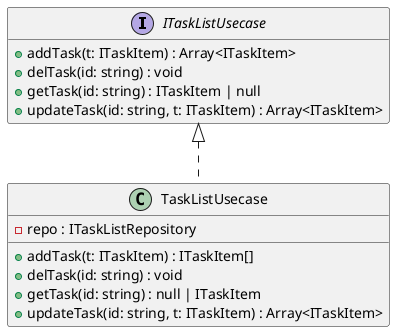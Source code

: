 @startuml
hide empty methods
hide empty fields
interface "ITaskListUsecase" {
    +addTask(t: ITaskItem) : Array<ITaskItem>
    +delTask(id: string) : void
    +getTask(id: string) : ITaskItem | null
    +updateTask(id: string, t: ITaskItem) : Array<ITaskItem>
}
class "TaskListUsecase" {
    -repo : ITaskListRepository
    +addTask(t: ITaskItem) : ITaskItem[]
    +delTask(id: string) : void
    +getTask(id: string) : null | ITaskItem
    +updateTask(id: string, t: ITaskItem) : Array<ITaskItem>
}
"ITaskListUsecase" <|.. "TaskListUsecase"
@enduml